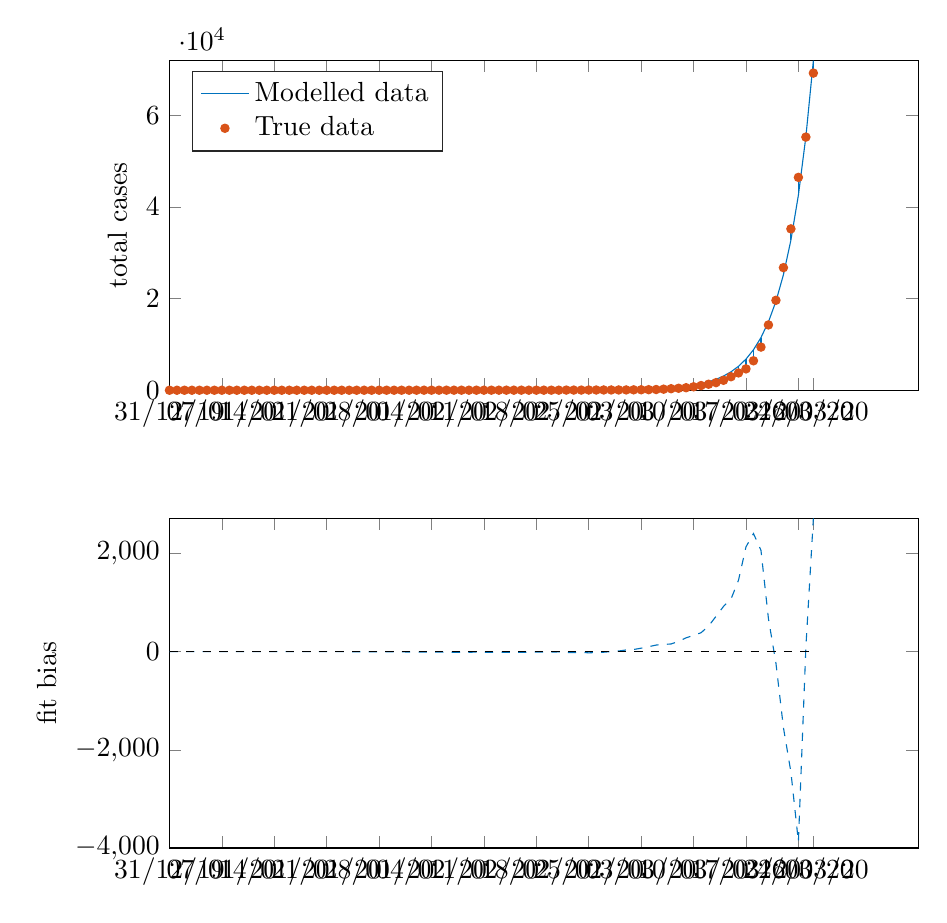 % This file was created by matlab2tikz.
% Minimal pgfplots version: 1.3
%
\definecolor{mycolor1}{rgb}{0.0,0.447,0.741}%
\definecolor{mycolor2}{rgb}{0.85,0.325,0.098}%
%
\begin{tikzpicture}

\begin{axis}[%
width=9.509cm,
height=4.186cm,
at={(0cm,0cm)},
scale only axis,
xmin=0,
xmax=100,
xtick={0,7,14,21,28,35,42,49,56,63,70,77,84,86},
xticklabels={{31/12/19},{07/01/20},{14/01/20},{21/01/20},{28/01/20},{04/02/20},{11/02/20},{18/02/20},{25/02/20},{03/03/20},{10/03/20},{17/03/20},{24/03/20},{26/03/20}},
ymin=-4000,
ymax=2713,
ylabel={fit bias},
legend style={legend cell align=left,align=left,draw=white!15!black}
]
\addplot [color=mycolor1,dashed,forget plot]
  table[row sep=crcr]{%
0	0\\
1	0\\
2	0\\
3	0\\
4	0\\
5	0\\
6	0\\
7	0\\
8	0\\
9	0\\
10	0\\
11	0\\
12	0\\
13	0\\
14	0\\
15	0\\
16	0\\
17	0\\
18	0\\
19	0\\
20	0\\
21	-1\\
22	-1\\
23	-1\\
24	-1\\
25	-2\\
26	-2\\
27	-5\\
28	-5\\
29	-5\\
30	-5\\
31	-6\\
32	-7\\
33	-8\\
34	-11\\
35	-11\\
36	-11\\
37	-12\\
38	-12\\
39	-12\\
40	-12\\
41	-11\\
42	-12\\
43	-12\\
44	-13\\
45	-13\\
46	-13\\
47	-12\\
48	-12\\
49	-11\\
50	-9\\
51	-8\\
52	-6\\
53	-22\\
54	-19\\
55	-14\\
56	-25\\
57	-17\\
58	-12\\
59	1\\
60	13\\
61	34\\
62	44\\
63	70\\
64	100\\
65	134\\
66	147\\
67	156\\
68	209\\
69	281\\
70	331\\
71	385\\
72	520\\
73	719\\
74	921\\
75	1072\\
76	1454\\
77	2134\\
78	2405\\
79	2064\\
80	669\\
81	-234\\
82	-1546\\
83	-2453\\
84	-3873\\
85	95\\
86	2713\\
};
\addplot [color=black,dashed,forget plot]
  table[row sep=crcr]{%
0	0\\
86	0\\
};
\end{axis}

\begin{axis}[%
width=9.509cm,
height=4.186cm,
at={(0cm,5.814cm)},
scale only axis,
xmin=0,
xmax=100,
xtick={0,7,14,21,28,35,42,49,56,63,70,77,84,86},
xticklabels={{31/12/19},{07/01/20},{14/01/20},{21/01/20},{28/01/20},{04/02/20},{11/02/20},{18/02/20},{25/02/20},{03/03/20},{10/03/20},{17/03/20},{24/03/20},{26/03/20}},
ymin=0,
ymax=71907,
ylabel={total cases},
legend style={at={(0.03,0.97)},anchor=north west,legend cell align=left,align=left,draw=white!15!black}
]
\addplot [color=mycolor1,solid]
  table[row sep=crcr]{%
0	0\\
1	0\\
2	0\\
3	0\\
4	0\\
5	0\\
6	0\\
7	0\\
8	0\\
9	0\\
10	0\\
11	0\\
12	0\\
13	0\\
14	0\\
15	0\\
16	0\\
17	0\\
18	0\\
19	0\\
20	0\\
21	0\\
22	0\\
23	0\\
24	0\\
25	0\\
26	0\\
27	0\\
28	0\\
29	0\\
30	0\\
31	0\\
32	0\\
33	0\\
34	0\\
35	0\\
36	0\\
37	0\\
38	0\\
39	0\\
40	0\\
41	1\\
42	1\\
43	1\\
44	1\\
45	2\\
46	2\\
47	3\\
48	3\\
49	4\\
50	6\\
51	7\\
52	10\\
53	13\\
54	16\\
55	21\\
56	28\\
57	36\\
58	47\\
59	61\\
60	79\\
61	103\\
62	133\\
63	173\\
64	225\\
65	293\\
66	380\\
67	494\\
68	642\\
69	835\\
70	1085\\
71	1410\\
72	1832\\
73	2382\\
74	3095\\
75	4023\\
76	5228\\
77	6795\\
78	8832\\
79	11479\\
80	14919\\
81	19390\\
82	25201\\
83	32753\\
84	42569\\
85	55326\\
86	71907\\
};
\addlegendentry{Modelled data};

\addplot[only marks,mark=*,mark options={},mark size=1.5pt,color=mycolor2] plot table[row sep=crcr,]{%
0	0\\
1	0\\
2	0\\
3	0\\
4	0\\
5	0\\
6	0\\
7	0\\
8	0\\
9	0\\
10	0\\
11	0\\
12	0\\
13	0\\
14	0\\
15	0\\
16	0\\
17	0\\
18	0\\
19	0\\
20	0\\
21	1\\
22	1\\
23	1\\
24	1\\
25	2\\
26	2\\
27	5\\
28	5\\
29	5\\
30	5\\
31	6\\
32	7\\
33	8\\
34	11\\
35	11\\
36	11\\
37	12\\
38	12\\
39	12\\
40	12\\
41	12\\
42	13\\
43	13\\
44	14\\
45	15\\
46	15\\
47	15\\
48	15\\
49	15\\
50	15\\
51	15\\
52	16\\
53	35\\
54	35\\
55	35\\
56	53\\
57	53\\
58	59\\
59	60\\
60	66\\
61	69\\
62	89\\
63	103\\
64	125\\
65	159\\
66	233\\
67	338\\
68	433\\
69	554\\
70	754\\
71	1025\\
72	1312\\
73	1663\\
74	2174\\
75	2951\\
76	3774\\
77	4661\\
78	6427\\
79	9415\\
80	14250\\
81	19624\\
82	26747\\
83	35206\\
84	46442\\
85	55231\\
86	69194\\
};
\addlegendentry{True data};

\addplot [color=mycolor1,solid,forget plot]
  table[row sep=crcr]{%
0	0\\
0	0\\
};
\addplot [color=mycolor1,solid,forget plot]
  table[row sep=crcr]{%
1	0\\
1	0\\
};
\addplot [color=mycolor1,solid,forget plot]
  table[row sep=crcr]{%
2	0\\
2	0\\
};
\addplot [color=mycolor1,solid,forget plot]
  table[row sep=crcr]{%
3	0\\
3	0\\
};
\addplot [color=mycolor1,solid,forget plot]
  table[row sep=crcr]{%
4	0\\
4	0\\
};
\addplot [color=mycolor1,solid,forget plot]
  table[row sep=crcr]{%
5	0\\
5	0\\
};
\addplot [color=mycolor1,solid,forget plot]
  table[row sep=crcr]{%
6	0\\
6	0\\
};
\addplot [color=mycolor1,solid,forget plot]
  table[row sep=crcr]{%
7	0\\
7	0\\
};
\addplot [color=mycolor1,solid,forget plot]
  table[row sep=crcr]{%
8	0\\
8	0\\
};
\addplot [color=mycolor1,solid,forget plot]
  table[row sep=crcr]{%
9	0\\
9	0\\
};
\addplot [color=mycolor1,solid,forget plot]
  table[row sep=crcr]{%
10	0\\
10	0\\
};
\addplot [color=mycolor1,solid,forget plot]
  table[row sep=crcr]{%
11	0\\
11	0\\
};
\addplot [color=mycolor1,solid,forget plot]
  table[row sep=crcr]{%
12	0\\
12	0\\
};
\addplot [color=mycolor1,solid,forget plot]
  table[row sep=crcr]{%
13	0\\
13	0\\
};
\addplot [color=mycolor1,solid,forget plot]
  table[row sep=crcr]{%
14	0\\
14	0\\
};
\addplot [color=mycolor1,solid,forget plot]
  table[row sep=crcr]{%
15	0\\
15	0\\
};
\addplot [color=mycolor1,solid,forget plot]
  table[row sep=crcr]{%
16	0\\
16	0\\
};
\addplot [color=mycolor1,solid,forget plot]
  table[row sep=crcr]{%
17	0\\
17	0\\
};
\addplot [color=mycolor1,solid,forget plot]
  table[row sep=crcr]{%
18	0\\
18	0\\
};
\addplot [color=mycolor1,solid,forget plot]
  table[row sep=crcr]{%
19	0\\
19	0\\
};
\addplot [color=mycolor1,solid,forget plot]
  table[row sep=crcr]{%
20	0\\
20	0\\
};
\addplot [color=mycolor1,solid,forget plot]
  table[row sep=crcr]{%
21	1\\
21	0\\
};
\addplot [color=mycolor1,solid,forget plot]
  table[row sep=crcr]{%
22	1\\
22	0\\
};
\addplot [color=mycolor1,solid,forget plot]
  table[row sep=crcr]{%
23	1\\
23	0\\
};
\addplot [color=mycolor1,solid,forget plot]
  table[row sep=crcr]{%
24	1\\
24	0\\
};
\addplot [color=mycolor1,solid,forget plot]
  table[row sep=crcr]{%
25	2\\
25	0\\
};
\addplot [color=mycolor1,solid,forget plot]
  table[row sep=crcr]{%
26	2\\
26	0\\
};
\addplot [color=mycolor1,solid,forget plot]
  table[row sep=crcr]{%
27	5\\
27	0\\
};
\addplot [color=mycolor1,solid,forget plot]
  table[row sep=crcr]{%
28	5\\
28	0\\
};
\addplot [color=mycolor1,solid,forget plot]
  table[row sep=crcr]{%
29	5\\
29	0\\
};
\addplot [color=mycolor1,solid,forget plot]
  table[row sep=crcr]{%
30	5\\
30	0\\
};
\addplot [color=mycolor1,solid,forget plot]
  table[row sep=crcr]{%
31	6\\
31	0\\
};
\addplot [color=mycolor1,solid,forget plot]
  table[row sep=crcr]{%
32	7\\
32	0\\
};
\addplot [color=mycolor1,solid,forget plot]
  table[row sep=crcr]{%
33	8\\
33	0\\
};
\addplot [color=mycolor1,solid,forget plot]
  table[row sep=crcr]{%
34	11\\
34	0\\
};
\addplot [color=mycolor1,solid,forget plot]
  table[row sep=crcr]{%
35	11\\
35	0\\
};
\addplot [color=mycolor1,solid,forget plot]
  table[row sep=crcr]{%
36	11\\
36	0\\
};
\addplot [color=mycolor1,solid,forget plot]
  table[row sep=crcr]{%
37	12\\
37	0\\
};
\addplot [color=mycolor1,solid,forget plot]
  table[row sep=crcr]{%
38	12\\
38	0\\
};
\addplot [color=mycolor1,solid,forget plot]
  table[row sep=crcr]{%
39	12\\
39	0\\
};
\addplot [color=mycolor1,solid,forget plot]
  table[row sep=crcr]{%
40	12\\
40	0\\
};
\addplot [color=mycolor1,solid,forget plot]
  table[row sep=crcr]{%
41	12\\
41	1\\
};
\addplot [color=mycolor1,solid,forget plot]
  table[row sep=crcr]{%
42	13\\
42	1\\
};
\addplot [color=mycolor1,solid,forget plot]
  table[row sep=crcr]{%
43	13\\
43	1\\
};
\addplot [color=mycolor1,solid,forget plot]
  table[row sep=crcr]{%
44	14\\
44	1\\
};
\addplot [color=mycolor1,solid,forget plot]
  table[row sep=crcr]{%
45	15\\
45	2\\
};
\addplot [color=mycolor1,solid,forget plot]
  table[row sep=crcr]{%
46	15\\
46	2\\
};
\addplot [color=mycolor1,solid,forget plot]
  table[row sep=crcr]{%
47	15\\
47	3\\
};
\addplot [color=mycolor1,solid,forget plot]
  table[row sep=crcr]{%
48	15\\
48	3\\
};
\addplot [color=mycolor1,solid,forget plot]
  table[row sep=crcr]{%
49	15\\
49	4\\
};
\addplot [color=mycolor1,solid,forget plot]
  table[row sep=crcr]{%
50	15\\
50	6\\
};
\addplot [color=mycolor1,solid,forget plot]
  table[row sep=crcr]{%
51	15\\
51	7\\
};
\addplot [color=mycolor1,solid,forget plot]
  table[row sep=crcr]{%
52	16\\
52	10\\
};
\addplot [color=mycolor1,solid,forget plot]
  table[row sep=crcr]{%
53	35\\
53	13\\
};
\addplot [color=mycolor1,solid,forget plot]
  table[row sep=crcr]{%
54	35\\
54	16\\
};
\addplot [color=mycolor1,solid,forget plot]
  table[row sep=crcr]{%
55	35\\
55	21\\
};
\addplot [color=mycolor1,solid,forget plot]
  table[row sep=crcr]{%
56	53\\
56	28\\
};
\addplot [color=mycolor1,solid,forget plot]
  table[row sep=crcr]{%
57	53\\
57	36\\
};
\addplot [color=mycolor1,solid,forget plot]
  table[row sep=crcr]{%
58	59\\
58	47\\
};
\addplot [color=mycolor1,solid,forget plot]
  table[row sep=crcr]{%
59	60\\
59	61\\
};
\addplot [color=mycolor1,solid,forget plot]
  table[row sep=crcr]{%
60	66\\
60	79\\
};
\addplot [color=mycolor1,solid,forget plot]
  table[row sep=crcr]{%
61	69\\
61	103\\
};
\addplot [color=mycolor1,solid,forget plot]
  table[row sep=crcr]{%
62	89\\
62	133\\
};
\addplot [color=mycolor1,solid,forget plot]
  table[row sep=crcr]{%
63	103\\
63	173\\
};
\addplot [color=mycolor1,solid,forget plot]
  table[row sep=crcr]{%
64	125\\
64	225\\
};
\addplot [color=mycolor1,solid,forget plot]
  table[row sep=crcr]{%
65	159\\
65	293\\
};
\addplot [color=mycolor1,solid,forget plot]
  table[row sep=crcr]{%
66	233\\
66	380\\
};
\addplot [color=mycolor1,solid,forget plot]
  table[row sep=crcr]{%
67	338\\
67	494\\
};
\addplot [color=mycolor1,solid,forget plot]
  table[row sep=crcr]{%
68	433\\
68	642\\
};
\addplot [color=mycolor1,solid,forget plot]
  table[row sep=crcr]{%
69	554\\
69	835\\
};
\addplot [color=mycolor1,solid,forget plot]
  table[row sep=crcr]{%
70	754\\
70	1085\\
};
\addplot [color=mycolor1,solid,forget plot]
  table[row sep=crcr]{%
71	1025\\
71	1410\\
};
\addplot [color=mycolor1,solid,forget plot]
  table[row sep=crcr]{%
72	1312\\
72	1832\\
};
\addplot [color=mycolor1,solid,forget plot]
  table[row sep=crcr]{%
73	1663\\
73	2382\\
};
\addplot [color=mycolor1,solid,forget plot]
  table[row sep=crcr]{%
74	2174\\
74	3095\\
};
\addplot [color=mycolor1,solid,forget plot]
  table[row sep=crcr]{%
75	2951\\
75	4023\\
};
\addplot [color=mycolor1,solid,forget plot]
  table[row sep=crcr]{%
76	3774\\
76	5228\\
};
\addplot [color=mycolor1,solid,forget plot]
  table[row sep=crcr]{%
77	4661\\
77	6795\\
};
\addplot [color=mycolor1,solid,forget plot]
  table[row sep=crcr]{%
78	6427\\
78	8832\\
};
\addplot [color=mycolor1,solid,forget plot]
  table[row sep=crcr]{%
79	9415\\
79	11479\\
};
\addplot [color=mycolor1,solid,forget plot]
  table[row sep=crcr]{%
80	14250\\
80	14919\\
};
\addplot [color=mycolor1,solid,forget plot]
  table[row sep=crcr]{%
81	19624\\
81	19390\\
};
\addplot [color=mycolor1,solid,forget plot]
  table[row sep=crcr]{%
82	26747\\
82	25201\\
};
\addplot [color=mycolor1,solid,forget plot]
  table[row sep=crcr]{%
83	35206\\
83	32753\\
};
\addplot [color=mycolor1,solid,forget plot]
  table[row sep=crcr]{%
84	46442\\
84	42569\\
};
\addplot [color=mycolor1,solid,forget plot]
  table[row sep=crcr]{%
85	55231\\
85	55326\\
};
\addplot [color=mycolor1,solid,forget plot]
  table[row sep=crcr]{%
86	69194\\
86	71907\\
};
\end{axis}
\end{tikzpicture}%